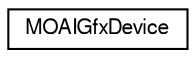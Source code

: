 digraph G
{
  edge [fontname="FreeSans",fontsize="10",labelfontname="FreeSans",labelfontsize="10"];
  node [fontname="FreeSans",fontsize="10",shape=record];
  rankdir=LR;
  Node1 [label="MOAIGfxDevice",height=0.2,width=0.4,color="black", fillcolor="white", style="filled",URL="$class_m_o_a_i_gfx_device.html",tooltip="Interface to the graphics singleton.   	&lt;table cellpadding=&quot;8&quot;&gt;&lt;tr&gt; &lt;td vert..."];
}
